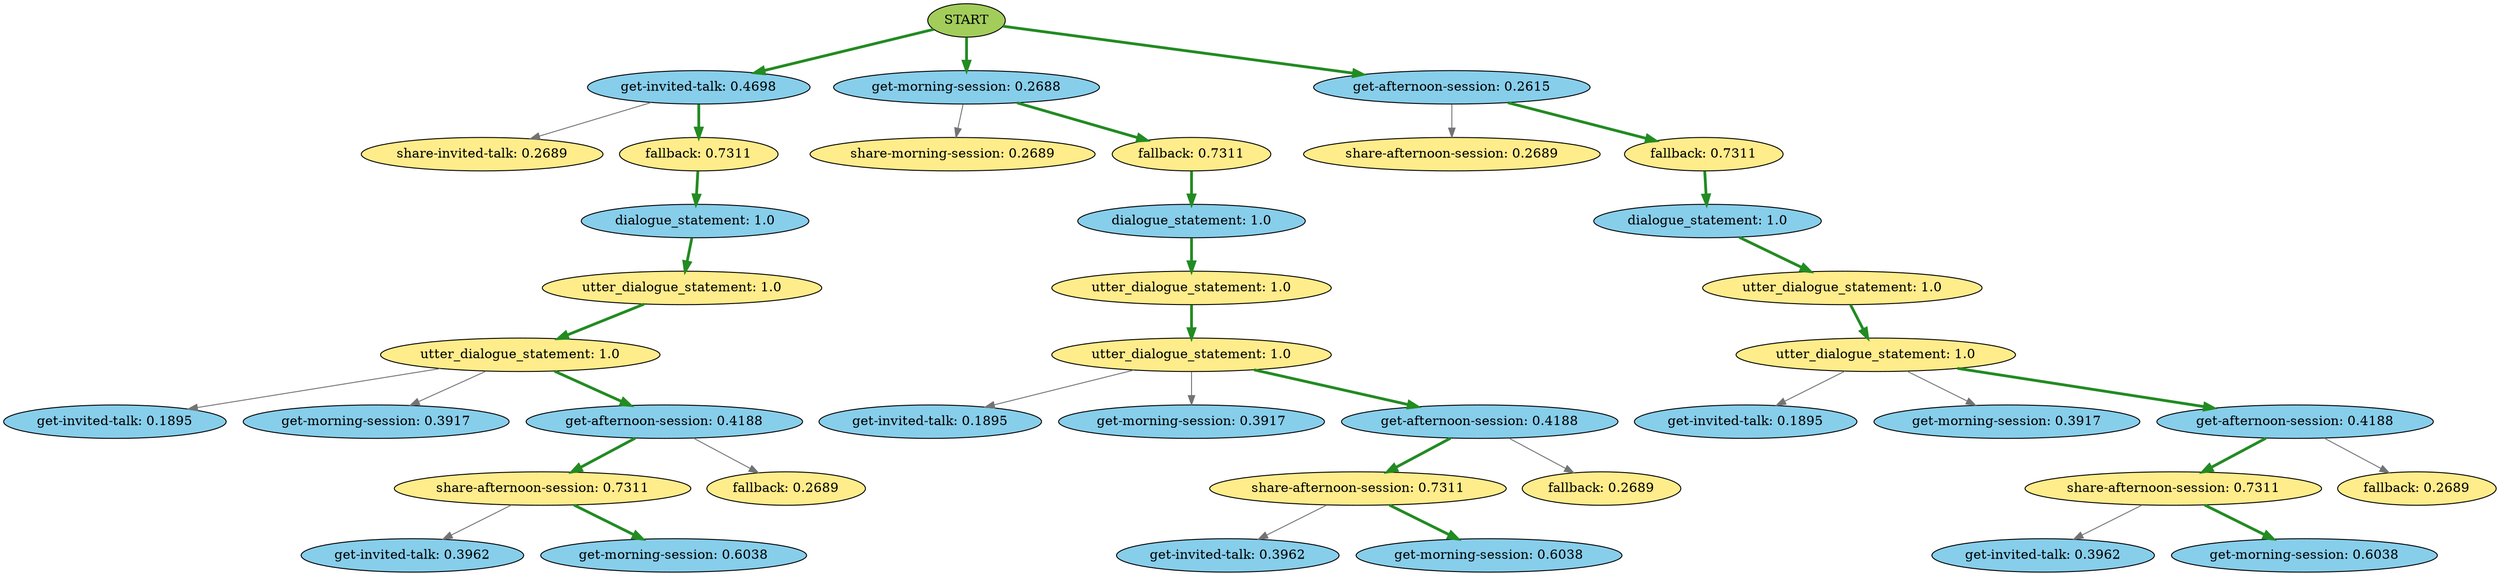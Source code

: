 strict digraph {
	0 [label=START fillcolor=darkolivegreen3 style=filled]
	1 [label="get-invited-talk: 0.4698" fillcolor=skyblue style=filled]
	0 -> 1 [color=forestgreen penwidth=3.0 style=dashed]
	2 [label="get-morning-session: 0.2688" fillcolor=skyblue style=filled]
	0 -> 2 [color=forestgreen penwidth=3.0 style=dashed]
	3 [label="get-afternoon-session: 0.2615" fillcolor=skyblue style=filled]
	0 -> 3 [color=forestgreen penwidth=3.0 style=dashed]
	4 [label="share-invited-talk: 0.2689" fillcolor=lightgoldenrod1 style=filled]
	1 -> 4 [color=grey45 penwidth=1.0 style=solid]
	5 [label="fallback: 0.7311" fillcolor=lightgoldenrod1 style=filled]
	1 -> 5 [color=forestgreen penwidth=3.0 style=dashed]
	6 [label="share-morning-session: 0.2689" fillcolor=lightgoldenrod1 style=filled]
	2 -> 6 [color=grey45 penwidth=1.0 style=solid]
	7 [label="fallback: 0.7311" fillcolor=lightgoldenrod1 style=filled]
	2 -> 7 [color=forestgreen penwidth=3.0 style=dashed]
	8 [label="share-afternoon-session: 0.2689" fillcolor=lightgoldenrod1 style=filled]
	3 -> 8 [color=grey45 penwidth=1.0 style=solid]
	9 [label="fallback: 0.7311" fillcolor=lightgoldenrod1 style=filled]
	3 -> 9 [color=forestgreen penwidth=3.0 style=dashed]
	10 [label="dialogue_statement: 1.0" fillcolor=skyblue style=filled]
	5 -> 10 [color=forestgreen penwidth=3.0 style=dashed]
	11 [label="dialogue_statement: 1.0" fillcolor=skyblue style=filled]
	7 -> 11 [color=forestgreen penwidth=3.0 style=dashed]
	12 [label="dialogue_statement: 1.0" fillcolor=skyblue style=filled]
	9 -> 12 [color=forestgreen penwidth=3.0 style=dashed]
	13 [label="utter_dialogue_statement: 1.0" fillcolor=lightgoldenrod1 style=filled]
	10 -> 13 [color=forestgreen penwidth=3.0 style=dashed]
	14 [label="utter_dialogue_statement: 1.0" fillcolor=lightgoldenrod1 style=filled]
	11 -> 14 [color=forestgreen penwidth=3.0 style=dashed]
	15 [label="utter_dialogue_statement: 1.0" fillcolor=lightgoldenrod1 style=filled]
	12 -> 15 [color=forestgreen penwidth=3.0 style=dashed]
	16 [label="utter_dialogue_statement: 1.0" fillcolor=lightgoldenrod1 style=filled]
	13 -> 16 [color=forestgreen penwidth=3.0 style=dashed]
	17 [label="utter_dialogue_statement: 1.0" fillcolor=lightgoldenrod1 style=filled]
	14 -> 17 [color=forestgreen penwidth=3.0 style=dashed]
	18 [label="utter_dialogue_statement: 1.0" fillcolor=lightgoldenrod1 style=filled]
	15 -> 18 [color=forestgreen penwidth=3.0 style=dashed]
	19 [label="get-invited-talk: 0.1895" fillcolor=skyblue style=filled]
	16 -> 19 [color=grey45 penwidth=1.0 style=solid]
	20 [label="get-morning-session: 0.3917" fillcolor=skyblue style=filled]
	16 -> 20 [color=grey45 penwidth=1.0 style=solid]
	21 [label="get-afternoon-session: 0.4188" fillcolor=skyblue style=filled]
	16 -> 21 [color=forestgreen penwidth=3.0 style=dashed]
	22 [label="get-invited-talk: 0.1895" fillcolor=skyblue style=filled]
	17 -> 22 [color=grey45 penwidth=1.0 style=solid]
	23 [label="get-morning-session: 0.3917" fillcolor=skyblue style=filled]
	17 -> 23 [color=grey45 penwidth=1.0 style=solid]
	24 [label="get-afternoon-session: 0.4188" fillcolor=skyblue style=filled]
	17 -> 24 [color=forestgreen penwidth=3.0 style=dashed]
	25 [label="get-invited-talk: 0.1895" fillcolor=skyblue style=filled]
	18 -> 25 [color=grey45 penwidth=1.0 style=solid]
	26 [label="get-morning-session: 0.3917" fillcolor=skyblue style=filled]
	18 -> 26 [color=grey45 penwidth=1.0 style=solid]
	27 [label="get-afternoon-session: 0.4188" fillcolor=skyblue style=filled]
	18 -> 27 [color=forestgreen penwidth=3.0 style=dashed]
	28 [label="share-afternoon-session: 0.7311" fillcolor=lightgoldenrod1 style=filled]
	21 -> 28 [color=forestgreen penwidth=3.0 style=dashed]
	29 [label="fallback: 0.2689" fillcolor=lightgoldenrod1 style=filled]
	21 -> 29 [color=grey45 penwidth=1.0 style=solid]
	30 [label="share-afternoon-session: 0.7311" fillcolor=lightgoldenrod1 style=filled]
	24 -> 30 [color=forestgreen penwidth=3.0 style=dashed]
	31 [label="fallback: 0.2689" fillcolor=lightgoldenrod1 style=filled]
	24 -> 31 [color=grey45 penwidth=1.0 style=solid]
	32 [label="share-afternoon-session: 0.7311" fillcolor=lightgoldenrod1 style=filled]
	27 -> 32 [color=forestgreen penwidth=3.0 style=dashed]
	33 [label="fallback: 0.2689" fillcolor=lightgoldenrod1 style=filled]
	27 -> 33 [color=grey45 penwidth=1.0 style=solid]
	34 [label="get-invited-talk: 0.3962" fillcolor=skyblue style=filled]
	28 -> 34 [color=grey45 penwidth=1.0 style=solid]
	35 [label="get-morning-session: 0.6038" fillcolor=skyblue style=filled]
	28 -> 35 [color=forestgreen penwidth=3.0 style=dashed]
	36 [label="get-invited-talk: 0.3962" fillcolor=skyblue style=filled]
	30 -> 36 [color=grey45 penwidth=1.0 style=solid]
	37 [label="get-morning-session: 0.6038" fillcolor=skyblue style=filled]
	30 -> 37 [color=forestgreen penwidth=3.0 style=dashed]
	38 [label="get-invited-talk: 0.3962" fillcolor=skyblue style=filled]
	32 -> 38 [color=grey45 penwidth=1.0 style=solid]
	39 [label="get-morning-session: 0.6038" fillcolor=skyblue style=filled]
	32 -> 39 [color=forestgreen penwidth=3.0 style=dashed]
	0 -> 1 [style=solid]
	1 -> 5 [style=solid]
	5 -> 10 [style=solid]
	10 -> 13 [style=solid]
	13 -> 16 [style=solid]
	16 -> 21 [style=solid]
	21 -> 28 [style=solid]
	28 -> 35 [style=solid]
	0 -> 2 [style=solid]
	2 -> 7 [style=solid]
	7 -> 11 [style=solid]
	11 -> 14 [style=solid]
	14 -> 17 [style=solid]
	17 -> 24 [style=solid]
	24 -> 30 [style=solid]
	30 -> 37 [style=solid]
	0 -> 3 [style=solid]
	3 -> 9 [style=solid]
	9 -> 12 [style=solid]
	12 -> 15 [style=solid]
	15 -> 18 [style=solid]
	18 -> 27 [style=solid]
	27 -> 32 [style=solid]
	32 -> 39 [style=solid]
}
